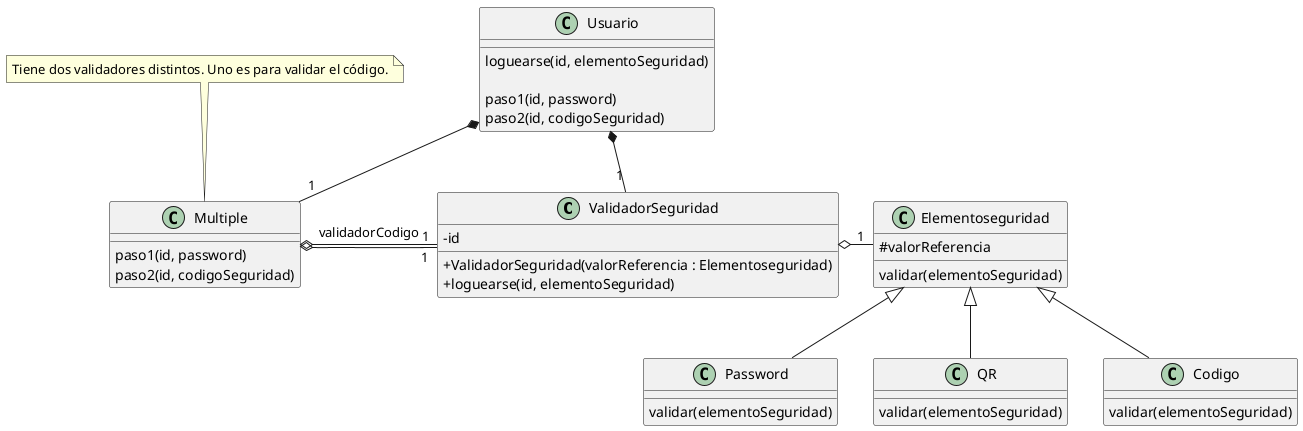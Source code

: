 @startuml
skinparam classAttributeIconSize 0

class ValidadorSeguridad {
        - id
        

        + ValidadorSeguridad(valorReferencia : Elementoseguridad)
        + loguearse(id, elementoSeguridad)
}


class Multiple {
        paso1(id, password)
        paso2(id, codigoSeguridad)
}
note top: Tiene dos validadores distintos. Uno es para validar el código.

class Usuario {
        loguearse(id, elementoSeguridad)

        paso1(id, password)
        paso2(id, codigoSeguridad)
 }

class Elementoseguridad {
        # valorReferencia
        validar(elementoSeguridad) 
}

class Password {
        validar(elementoSeguridad) 
} 

class QR {
        validar(elementoSeguridad) 
} 

class Codigo {
        validar(elementoSeguridad) 
} 

together {
        class ValidadorSeguridad
        class Elementoseguridad
}

Usuario *-- "1" ValidadorSeguridad
Usuario *-- "1" Multiple

Multiple o---- "1" ValidadorSeguridad
Multiple o- "1" ValidadorSeguridad : validadorCodigo

ValidadorSeguridad o- "1" Elementoseguridad

Elementoseguridad <|-- Password
Elementoseguridad <|-- Codigo
Elementoseguridad <|-- QR

@enduml
